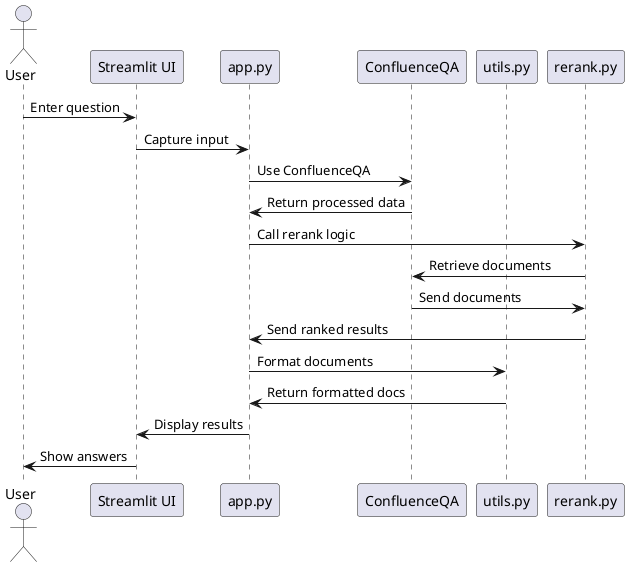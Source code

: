 @startuml
actor User
participant "Streamlit UI" as UI
participant "app.py" as App
participant "ConfluenceQA" as QA
participant "utils.py" as Utils
participant "rerank.py" as Rerank

User -> UI : Enter question
UI -> App : Capture input
App -> QA : Use ConfluenceQA
QA -> App : Return processed data
App -> Rerank : Call rerank logic
Rerank -> QA : Retrieve documents
QA -> Rerank : Send documents
Rerank -> App : Send ranked results
App -> Utils : Format documents
Utils -> App : Return formatted docs
App -> UI : Display results
UI -> User : Show answers

@enduml